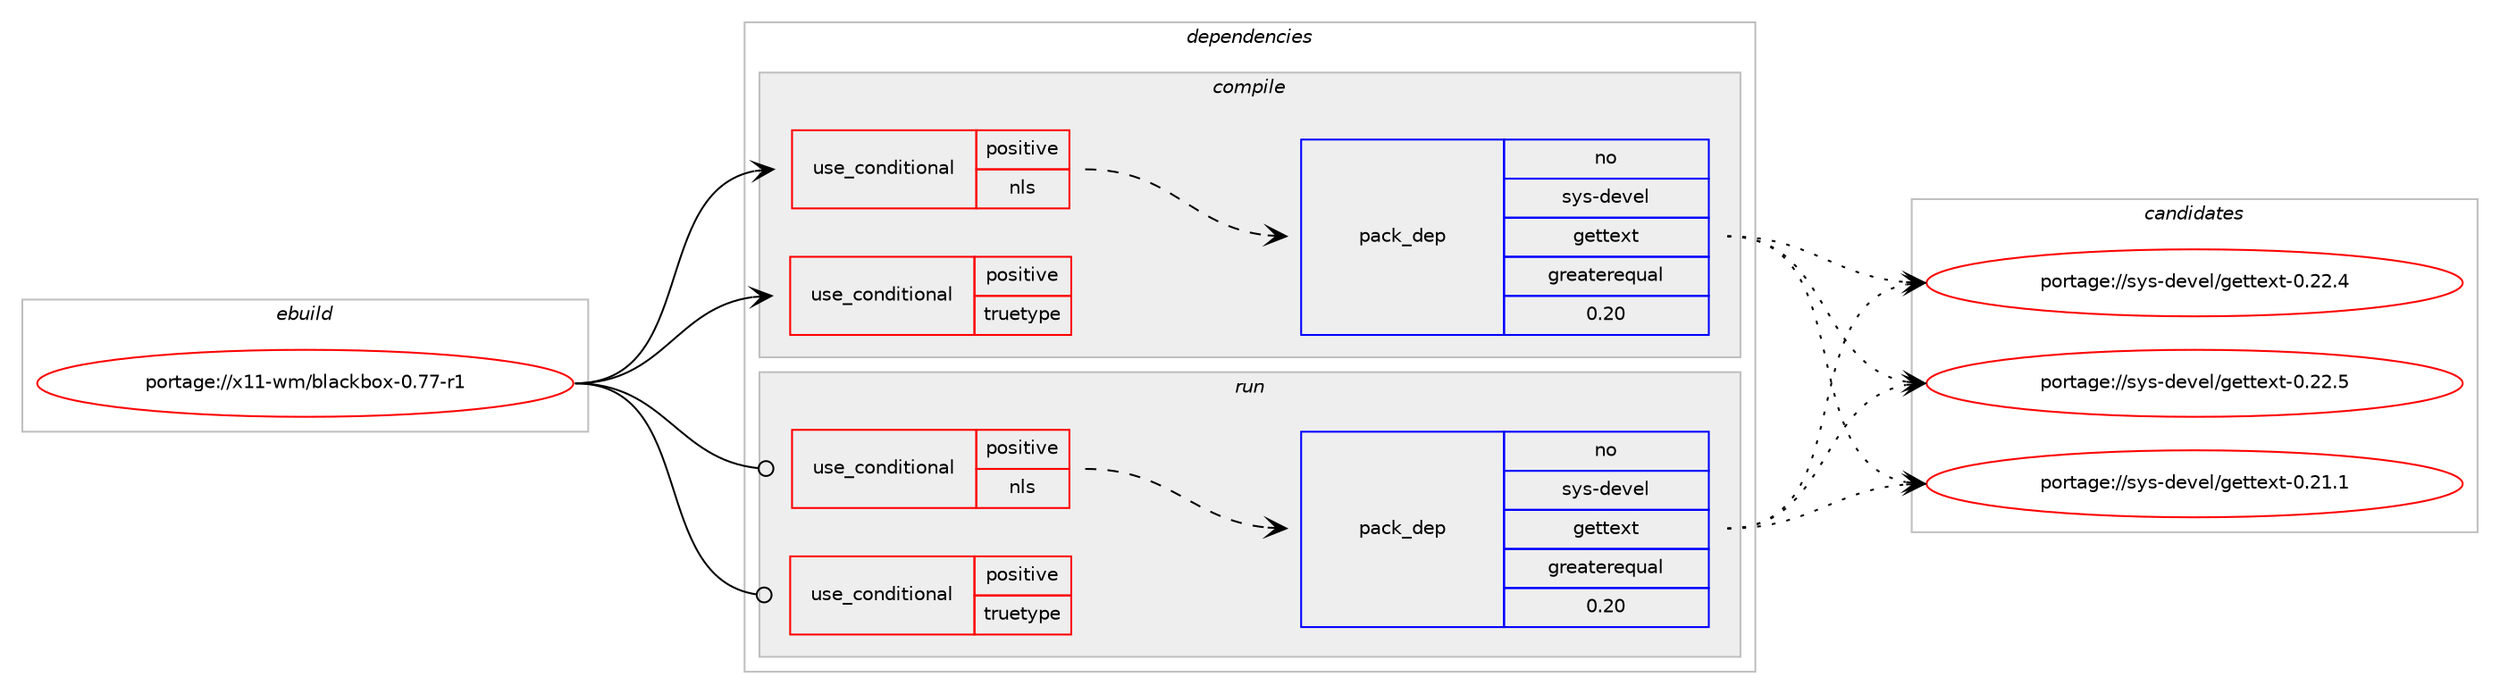 digraph prolog {

# *************
# Graph options
# *************

newrank=true;
concentrate=true;
compound=true;
graph [rankdir=LR,fontname=Helvetica,fontsize=10,ranksep=1.5];#, ranksep=2.5, nodesep=0.2];
edge  [arrowhead=vee];
node  [fontname=Helvetica,fontsize=10];

# **********
# The ebuild
# **********

subgraph cluster_leftcol {
color=gray;
rank=same;
label=<<i>ebuild</i>>;
id [label="portage://x11-wm/blackbox-0.77-r1", color=red, width=4, href="../x11-wm/blackbox-0.77-r1.svg"];
}

# ****************
# The dependencies
# ****************

subgraph cluster_midcol {
color=gray;
label=<<i>dependencies</i>>;
subgraph cluster_compile {
fillcolor="#eeeeee";
style=filled;
label=<<i>compile</i>>;
subgraph cond15564 {
dependency23309 [label=<<TABLE BORDER="0" CELLBORDER="1" CELLSPACING="0" CELLPADDING="4"><TR><TD ROWSPAN="3" CELLPADDING="10">use_conditional</TD></TR><TR><TD>positive</TD></TR><TR><TD>nls</TD></TR></TABLE>>, shape=none, color=red];
subgraph pack7463 {
dependency23310 [label=<<TABLE BORDER="0" CELLBORDER="1" CELLSPACING="0" CELLPADDING="4" WIDTH="220"><TR><TD ROWSPAN="6" CELLPADDING="30">pack_dep</TD></TR><TR><TD WIDTH="110">no</TD></TR><TR><TD>sys-devel</TD></TR><TR><TD>gettext</TD></TR><TR><TD>greaterequal</TD></TR><TR><TD>0.20</TD></TR></TABLE>>, shape=none, color=blue];
}
dependency23309:e -> dependency23310:w [weight=20,style="dashed",arrowhead="vee"];
}
id:e -> dependency23309:w [weight=20,style="solid",arrowhead="vee"];
subgraph cond15565 {
dependency23311 [label=<<TABLE BORDER="0" CELLBORDER="1" CELLSPACING="0" CELLPADDING="4"><TR><TD ROWSPAN="3" CELLPADDING="10">use_conditional</TD></TR><TR><TD>positive</TD></TR><TR><TD>truetype</TD></TR></TABLE>>, shape=none, color=red];
# *** BEGIN UNKNOWN DEPENDENCY TYPE (TODO) ***
# dependency23311 -> package_dependency(portage://x11-wm/blackbox-0.77-r1,install,no,media-libs,freetype,none,[,,],[],[])
# *** END UNKNOWN DEPENDENCY TYPE (TODO) ***

}
id:e -> dependency23311:w [weight=20,style="solid",arrowhead="vee"];
# *** BEGIN UNKNOWN DEPENDENCY TYPE (TODO) ***
# id -> package_dependency(portage://x11-wm/blackbox-0.77-r1,install,no,x11-base,xorg-proto,none,[,,],[],[])
# *** END UNKNOWN DEPENDENCY TYPE (TODO) ***

# *** BEGIN UNKNOWN DEPENDENCY TYPE (TODO) ***
# id -> package_dependency(portage://x11-wm/blackbox-0.77-r1,install,no,x11-libs,libX11,none,[,,],[],[])
# *** END UNKNOWN DEPENDENCY TYPE (TODO) ***

# *** BEGIN UNKNOWN DEPENDENCY TYPE (TODO) ***
# id -> package_dependency(portage://x11-wm/blackbox-0.77-r1,install,no,x11-libs,libXft,none,[,,],[],[])
# *** END UNKNOWN DEPENDENCY TYPE (TODO) ***

# *** BEGIN UNKNOWN DEPENDENCY TYPE (TODO) ***
# id -> package_dependency(portage://x11-wm/blackbox-0.77-r1,install,no,x11-libs,libXt,none,[,,],[],[])
# *** END UNKNOWN DEPENDENCY TYPE (TODO) ***

}
subgraph cluster_compileandrun {
fillcolor="#eeeeee";
style=filled;
label=<<i>compile and run</i>>;
}
subgraph cluster_run {
fillcolor="#eeeeee";
style=filled;
label=<<i>run</i>>;
subgraph cond15566 {
dependency23312 [label=<<TABLE BORDER="0" CELLBORDER="1" CELLSPACING="0" CELLPADDING="4"><TR><TD ROWSPAN="3" CELLPADDING="10">use_conditional</TD></TR><TR><TD>positive</TD></TR><TR><TD>nls</TD></TR></TABLE>>, shape=none, color=red];
subgraph pack7464 {
dependency23313 [label=<<TABLE BORDER="0" CELLBORDER="1" CELLSPACING="0" CELLPADDING="4" WIDTH="220"><TR><TD ROWSPAN="6" CELLPADDING="30">pack_dep</TD></TR><TR><TD WIDTH="110">no</TD></TR><TR><TD>sys-devel</TD></TR><TR><TD>gettext</TD></TR><TR><TD>greaterequal</TD></TR><TR><TD>0.20</TD></TR></TABLE>>, shape=none, color=blue];
}
dependency23312:e -> dependency23313:w [weight=20,style="dashed",arrowhead="vee"];
}
id:e -> dependency23312:w [weight=20,style="solid",arrowhead="odot"];
subgraph cond15567 {
dependency23314 [label=<<TABLE BORDER="0" CELLBORDER="1" CELLSPACING="0" CELLPADDING="4"><TR><TD ROWSPAN="3" CELLPADDING="10">use_conditional</TD></TR><TR><TD>positive</TD></TR><TR><TD>truetype</TD></TR></TABLE>>, shape=none, color=red];
# *** BEGIN UNKNOWN DEPENDENCY TYPE (TODO) ***
# dependency23314 -> package_dependency(portage://x11-wm/blackbox-0.77-r1,run,no,media-libs,freetype,none,[,,],[],[])
# *** END UNKNOWN DEPENDENCY TYPE (TODO) ***

}
id:e -> dependency23314:w [weight=20,style="solid",arrowhead="odot"];
# *** BEGIN UNKNOWN DEPENDENCY TYPE (TODO) ***
# id -> package_dependency(portage://x11-wm/blackbox-0.77-r1,run,no,x11-libs,libX11,none,[,,],[],[])
# *** END UNKNOWN DEPENDENCY TYPE (TODO) ***

# *** BEGIN UNKNOWN DEPENDENCY TYPE (TODO) ***
# id -> package_dependency(portage://x11-wm/blackbox-0.77-r1,run,no,x11-libs,libXft,none,[,,],[],[])
# *** END UNKNOWN DEPENDENCY TYPE (TODO) ***

# *** BEGIN UNKNOWN DEPENDENCY TYPE (TODO) ***
# id -> package_dependency(portage://x11-wm/blackbox-0.77-r1,run,no,x11-libs,libXt,none,[,,],[],[])
# *** END UNKNOWN DEPENDENCY TYPE (TODO) ***

}
}

# **************
# The candidates
# **************

subgraph cluster_choices {
rank=same;
color=gray;
label=<<i>candidates</i>>;

subgraph choice7463 {
color=black;
nodesep=1;
choice115121115451001011181011084710310111611610112011645484650494649 [label="portage://sys-devel/gettext-0.21.1", color=red, width=4,href="../sys-devel/gettext-0.21.1.svg"];
choice115121115451001011181011084710310111611610112011645484650504652 [label="portage://sys-devel/gettext-0.22.4", color=red, width=4,href="../sys-devel/gettext-0.22.4.svg"];
choice115121115451001011181011084710310111611610112011645484650504653 [label="portage://sys-devel/gettext-0.22.5", color=red, width=4,href="../sys-devel/gettext-0.22.5.svg"];
dependency23310:e -> choice115121115451001011181011084710310111611610112011645484650494649:w [style=dotted,weight="100"];
dependency23310:e -> choice115121115451001011181011084710310111611610112011645484650504652:w [style=dotted,weight="100"];
dependency23310:e -> choice115121115451001011181011084710310111611610112011645484650504653:w [style=dotted,weight="100"];
}
subgraph choice7464 {
color=black;
nodesep=1;
choice115121115451001011181011084710310111611610112011645484650494649 [label="portage://sys-devel/gettext-0.21.1", color=red, width=4,href="../sys-devel/gettext-0.21.1.svg"];
choice115121115451001011181011084710310111611610112011645484650504652 [label="portage://sys-devel/gettext-0.22.4", color=red, width=4,href="../sys-devel/gettext-0.22.4.svg"];
choice115121115451001011181011084710310111611610112011645484650504653 [label="portage://sys-devel/gettext-0.22.5", color=red, width=4,href="../sys-devel/gettext-0.22.5.svg"];
dependency23313:e -> choice115121115451001011181011084710310111611610112011645484650494649:w [style=dotted,weight="100"];
dependency23313:e -> choice115121115451001011181011084710310111611610112011645484650504652:w [style=dotted,weight="100"];
dependency23313:e -> choice115121115451001011181011084710310111611610112011645484650504653:w [style=dotted,weight="100"];
}
}

}
